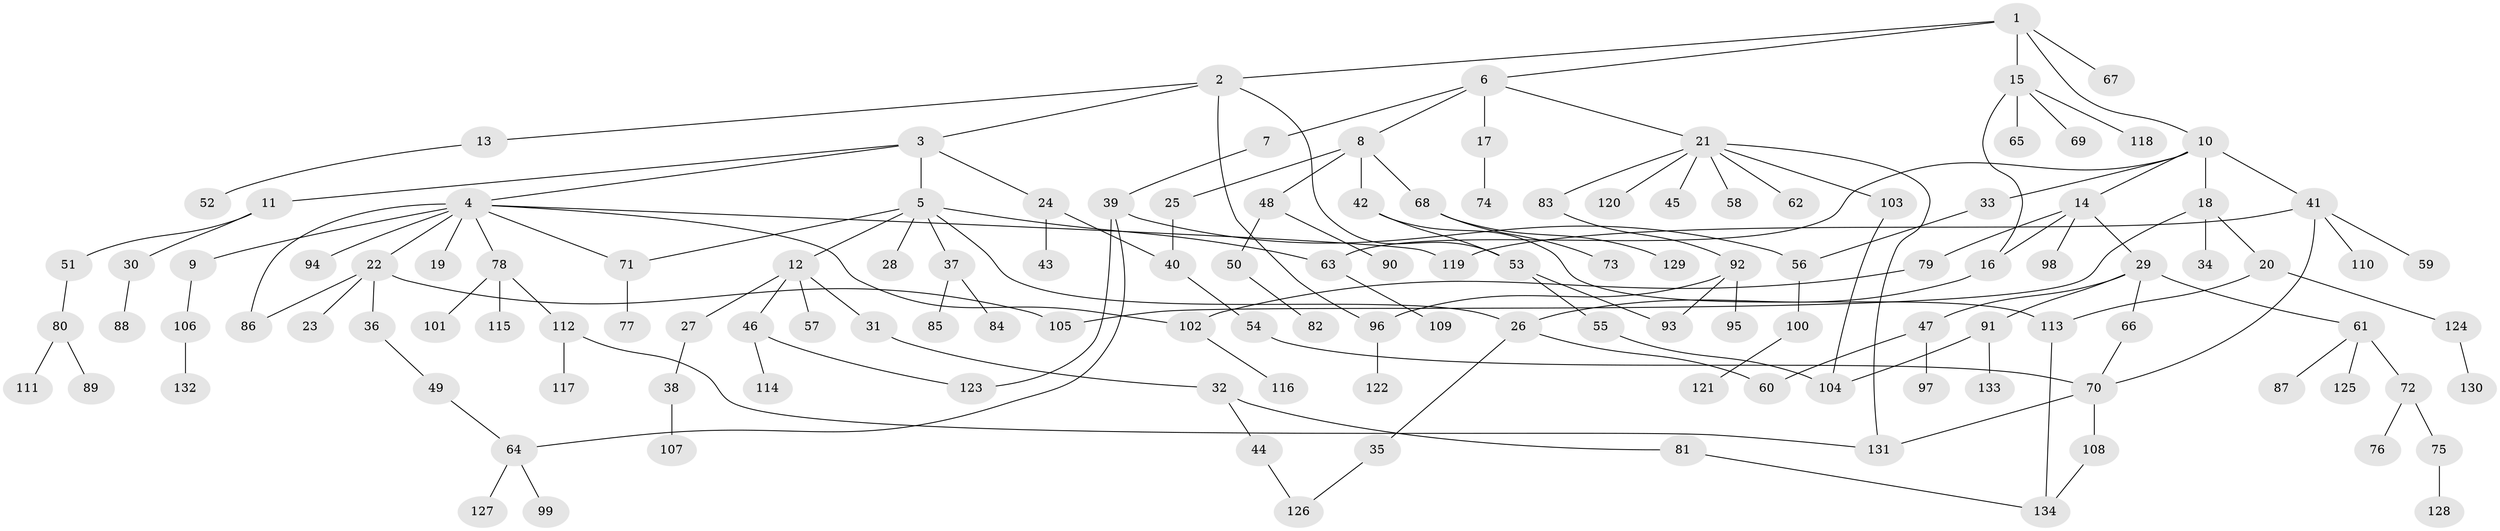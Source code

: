 // Generated by graph-tools (version 1.1) at 2025/25/03/09/25 03:25:35]
// undirected, 134 vertices, 159 edges
graph export_dot {
graph [start="1"]
  node [color=gray90,style=filled];
  1;
  2;
  3;
  4;
  5;
  6;
  7;
  8;
  9;
  10;
  11;
  12;
  13;
  14;
  15;
  16;
  17;
  18;
  19;
  20;
  21;
  22;
  23;
  24;
  25;
  26;
  27;
  28;
  29;
  30;
  31;
  32;
  33;
  34;
  35;
  36;
  37;
  38;
  39;
  40;
  41;
  42;
  43;
  44;
  45;
  46;
  47;
  48;
  49;
  50;
  51;
  52;
  53;
  54;
  55;
  56;
  57;
  58;
  59;
  60;
  61;
  62;
  63;
  64;
  65;
  66;
  67;
  68;
  69;
  70;
  71;
  72;
  73;
  74;
  75;
  76;
  77;
  78;
  79;
  80;
  81;
  82;
  83;
  84;
  85;
  86;
  87;
  88;
  89;
  90;
  91;
  92;
  93;
  94;
  95;
  96;
  97;
  98;
  99;
  100;
  101;
  102;
  103;
  104;
  105;
  106;
  107;
  108;
  109;
  110;
  111;
  112;
  113;
  114;
  115;
  116;
  117;
  118;
  119;
  120;
  121;
  122;
  123;
  124;
  125;
  126;
  127;
  128;
  129;
  130;
  131;
  132;
  133;
  134;
  1 -- 2;
  1 -- 6;
  1 -- 10;
  1 -- 15;
  1 -- 67;
  2 -- 3;
  2 -- 13;
  2 -- 53;
  2 -- 96;
  3 -- 4;
  3 -- 5;
  3 -- 11;
  3 -- 24;
  4 -- 9;
  4 -- 19;
  4 -- 22;
  4 -- 71;
  4 -- 78;
  4 -- 86;
  4 -- 94;
  4 -- 102;
  4 -- 119;
  5 -- 12;
  5 -- 28;
  5 -- 37;
  5 -- 63;
  5 -- 26;
  5 -- 71;
  6 -- 7;
  6 -- 8;
  6 -- 17;
  6 -- 21;
  7 -- 39;
  8 -- 25;
  8 -- 42;
  8 -- 48;
  8 -- 68;
  9 -- 106;
  10 -- 14;
  10 -- 18;
  10 -- 33;
  10 -- 41;
  10 -- 63;
  11 -- 30;
  11 -- 51;
  12 -- 27;
  12 -- 31;
  12 -- 46;
  12 -- 57;
  13 -- 52;
  14 -- 29;
  14 -- 79;
  14 -- 98;
  14 -- 16;
  15 -- 16;
  15 -- 65;
  15 -- 69;
  15 -- 118;
  16 -- 26;
  17 -- 74;
  18 -- 20;
  18 -- 34;
  18 -- 105;
  20 -- 124;
  20 -- 113;
  21 -- 45;
  21 -- 58;
  21 -- 62;
  21 -- 83;
  21 -- 103;
  21 -- 120;
  21 -- 131;
  22 -- 23;
  22 -- 36;
  22 -- 105;
  22 -- 86;
  24 -- 40;
  24 -- 43;
  25 -- 40;
  26 -- 35;
  26 -- 60;
  27 -- 38;
  29 -- 47;
  29 -- 61;
  29 -- 66;
  29 -- 91;
  30 -- 88;
  31 -- 32;
  32 -- 44;
  32 -- 81;
  33 -- 56;
  35 -- 126;
  36 -- 49;
  37 -- 84;
  37 -- 85;
  38 -- 107;
  39 -- 56;
  39 -- 64;
  39 -- 123;
  40 -- 54;
  41 -- 59;
  41 -- 110;
  41 -- 70;
  41 -- 119;
  42 -- 53;
  42 -- 113;
  44 -- 126;
  46 -- 114;
  46 -- 123;
  47 -- 60;
  47 -- 97;
  48 -- 50;
  48 -- 90;
  49 -- 64;
  50 -- 82;
  51 -- 80;
  53 -- 55;
  53 -- 93;
  54 -- 70;
  55 -- 104;
  56 -- 100;
  61 -- 72;
  61 -- 87;
  61 -- 125;
  63 -- 109;
  64 -- 99;
  64 -- 127;
  66 -- 70;
  68 -- 73;
  68 -- 129;
  70 -- 108;
  70 -- 131;
  71 -- 77;
  72 -- 75;
  72 -- 76;
  75 -- 128;
  78 -- 101;
  78 -- 112;
  78 -- 115;
  79 -- 102;
  80 -- 89;
  80 -- 111;
  81 -- 134;
  83 -- 92;
  91 -- 133;
  91 -- 104;
  92 -- 93;
  92 -- 95;
  92 -- 96;
  96 -- 122;
  100 -- 121;
  102 -- 116;
  103 -- 104;
  106 -- 132;
  108 -- 134;
  112 -- 117;
  112 -- 131;
  113 -- 134;
  124 -- 130;
}
